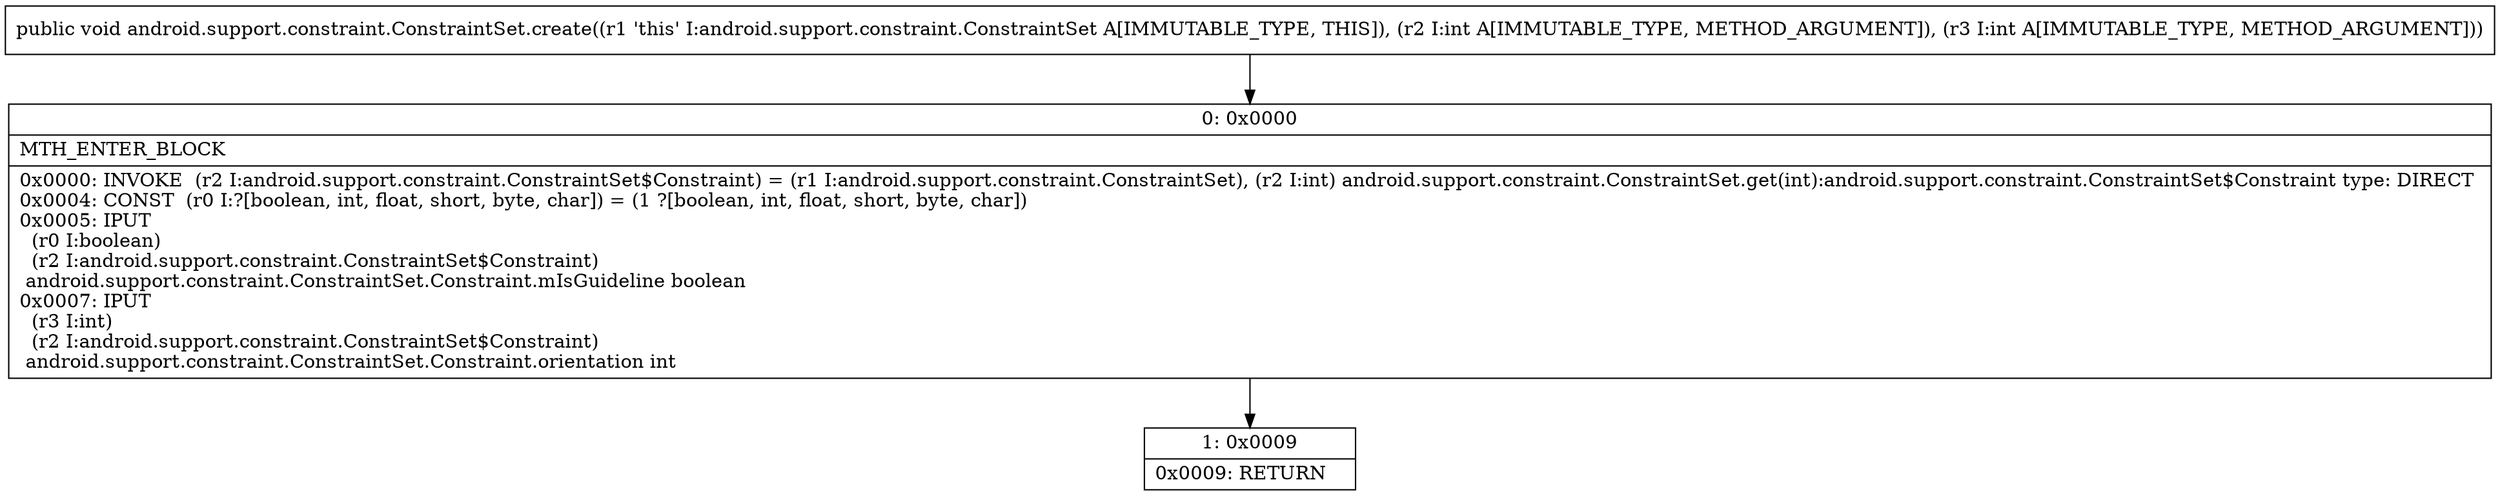 digraph "CFG forandroid.support.constraint.ConstraintSet.create(II)V" {
Node_0 [shape=record,label="{0\:\ 0x0000|MTH_ENTER_BLOCK\l|0x0000: INVOKE  (r2 I:android.support.constraint.ConstraintSet$Constraint) = (r1 I:android.support.constraint.ConstraintSet), (r2 I:int) android.support.constraint.ConstraintSet.get(int):android.support.constraint.ConstraintSet$Constraint type: DIRECT \l0x0004: CONST  (r0 I:?[boolean, int, float, short, byte, char]) = (1 ?[boolean, int, float, short, byte, char]) \l0x0005: IPUT  \l  (r0 I:boolean)\l  (r2 I:android.support.constraint.ConstraintSet$Constraint)\l android.support.constraint.ConstraintSet.Constraint.mIsGuideline boolean \l0x0007: IPUT  \l  (r3 I:int)\l  (r2 I:android.support.constraint.ConstraintSet$Constraint)\l android.support.constraint.ConstraintSet.Constraint.orientation int \l}"];
Node_1 [shape=record,label="{1\:\ 0x0009|0x0009: RETURN   \l}"];
MethodNode[shape=record,label="{public void android.support.constraint.ConstraintSet.create((r1 'this' I:android.support.constraint.ConstraintSet A[IMMUTABLE_TYPE, THIS]), (r2 I:int A[IMMUTABLE_TYPE, METHOD_ARGUMENT]), (r3 I:int A[IMMUTABLE_TYPE, METHOD_ARGUMENT])) }"];
MethodNode -> Node_0;
Node_0 -> Node_1;
}

